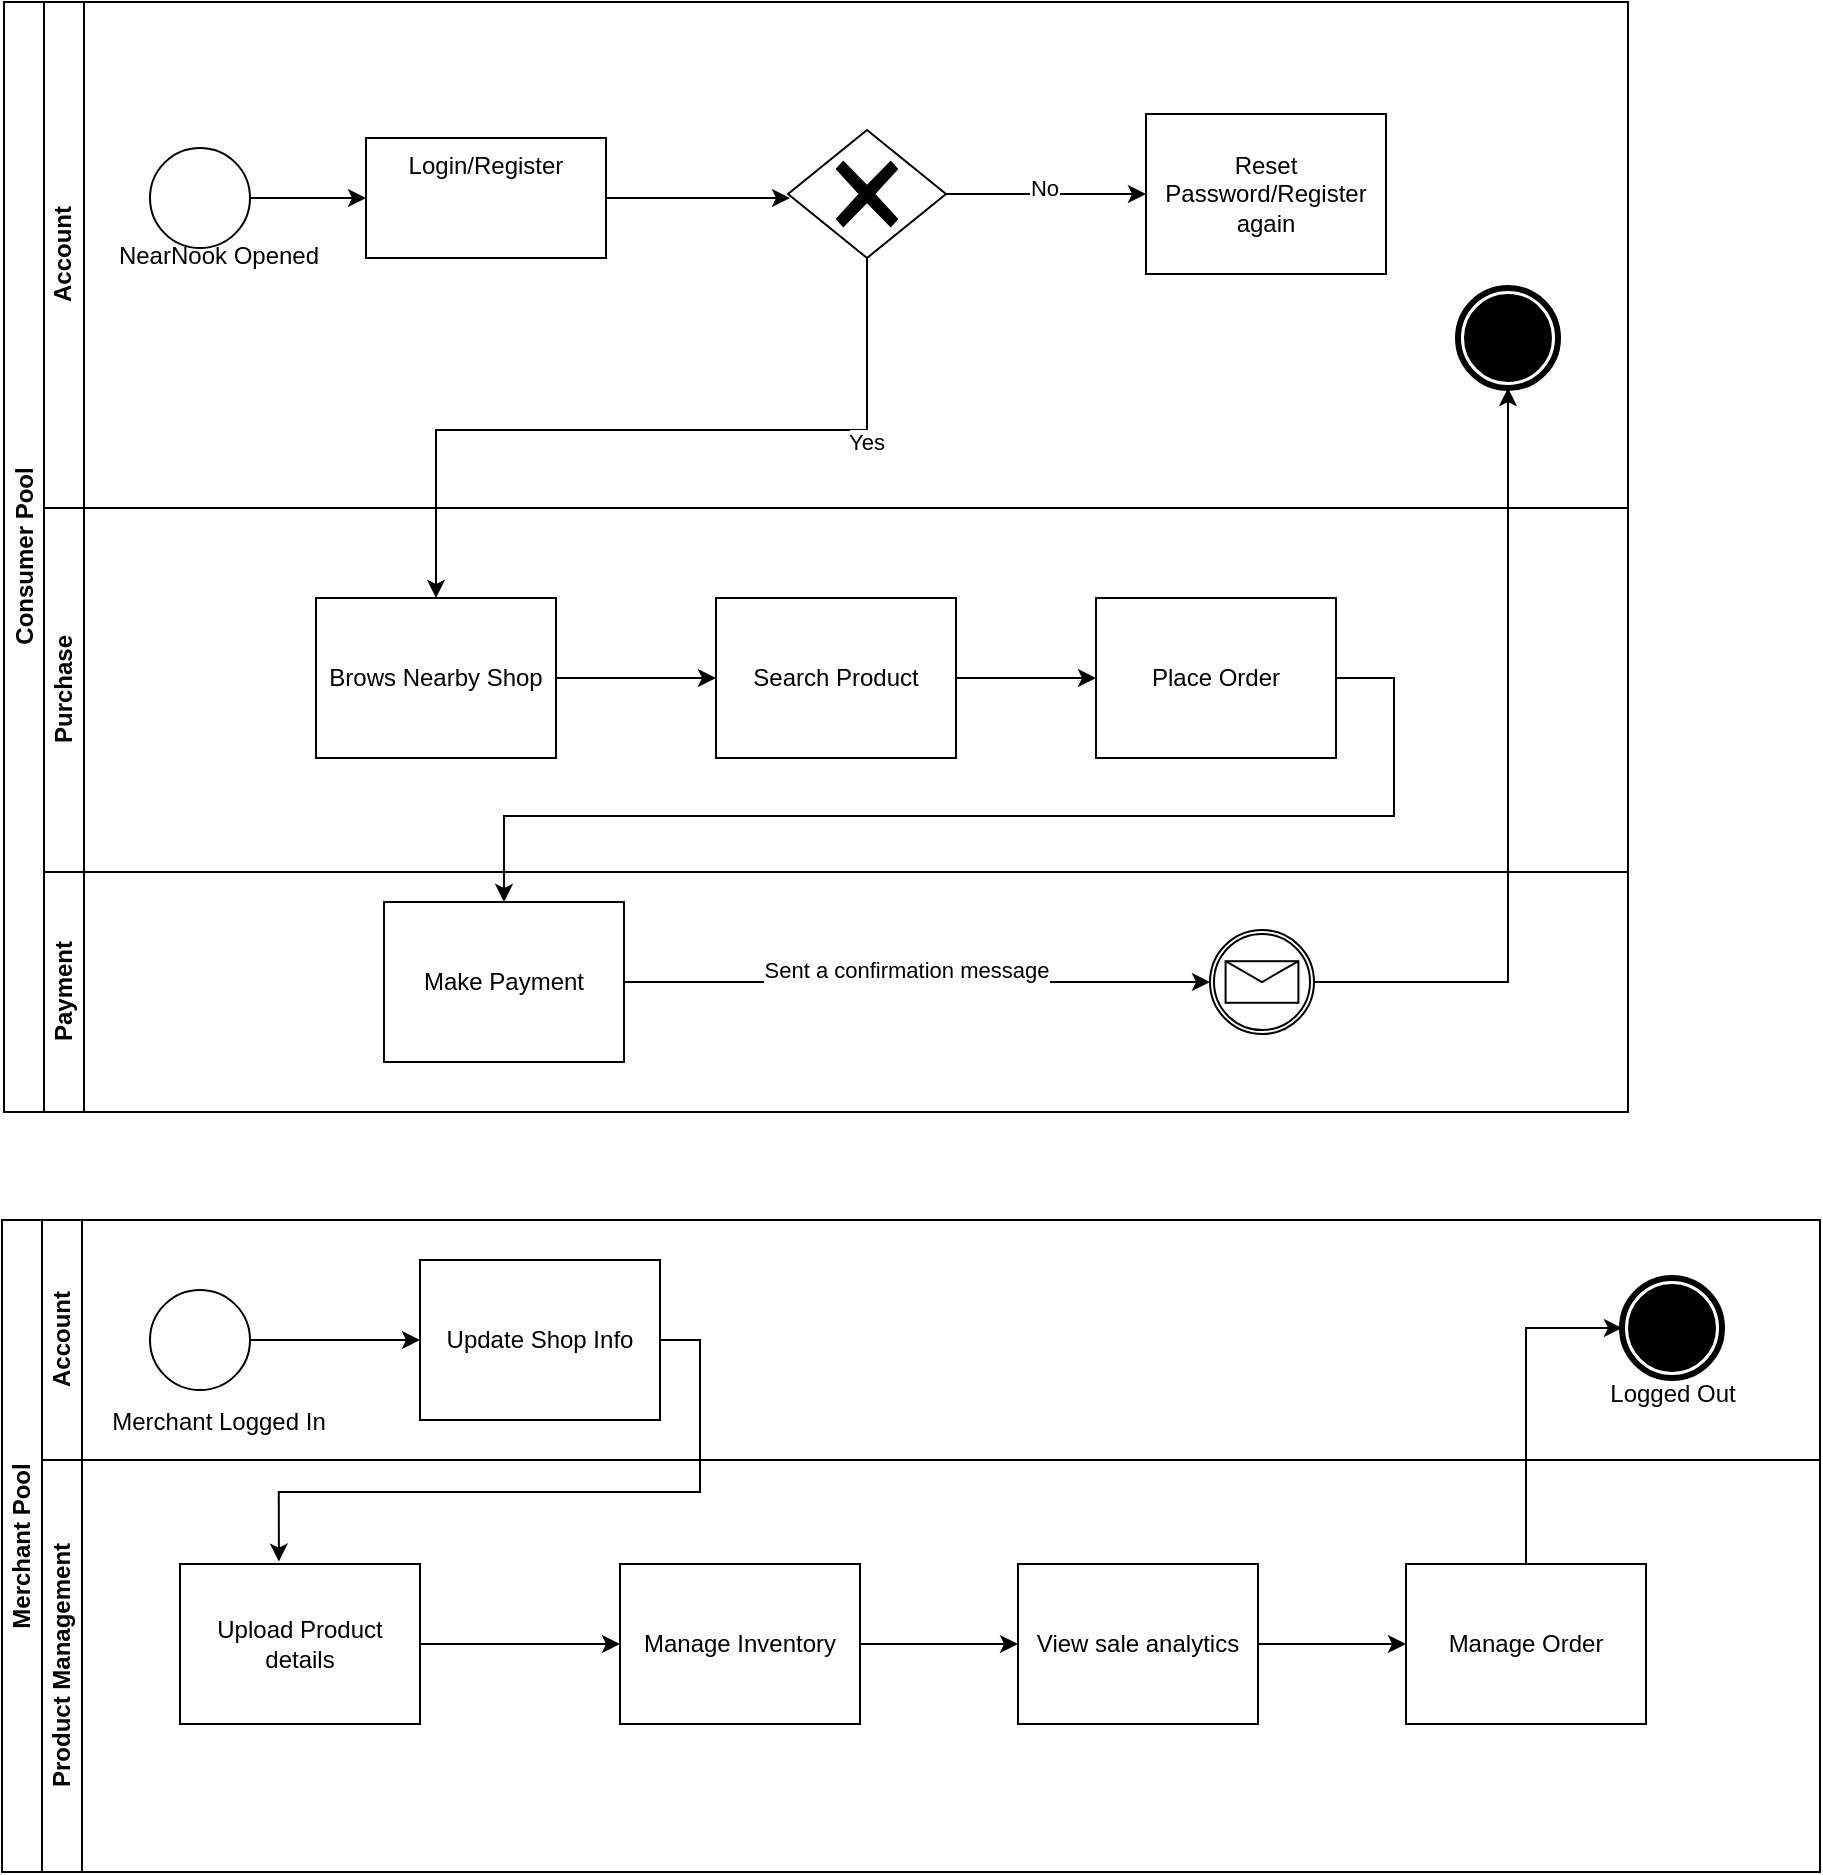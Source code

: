 <mxfile version="26.0.11" pages="2">
  <diagram name="Page-1" id="ad8XgFdL1To_wGdWB6Hv">
    <mxGraphModel dx="1050" dy="593" grid="0" gridSize="10" guides="1" tooltips="1" connect="1" arrows="1" fold="1" page="1" pageScale="1" pageWidth="1600" pageHeight="900" math="0" shadow="0">
      <root>
        <mxCell id="0" />
        <mxCell id="1" parent="0" />
        <mxCell id="-mbLjxKK50Jv_8rm8sOr-2" value="Consumer Pool" style="swimlane;html=1;childLayout=stackLayout;resizeParent=1;resizeParentMax=0;horizontal=0;startSize=20;horizontalStack=0;whiteSpace=wrap;" vertex="1" parent="1">
          <mxGeometry x="39" y="9" width="812" height="555" as="geometry" />
        </mxCell>
        <mxCell id="-mbLjxKK50Jv_8rm8sOr-3" value="Account" style="swimlane;html=1;startSize=20;horizontal=0;" vertex="1" parent="-mbLjxKK50Jv_8rm8sOr-2">
          <mxGeometry x="20" width="792" height="253" as="geometry" />
        </mxCell>
        <mxCell id="-mbLjxKK50Jv_8rm8sOr-17" value="" style="edgeStyle=orthogonalEdgeStyle;rounded=0;orthogonalLoop=1;jettySize=auto;html=1;" edge="1" parent="-mbLjxKK50Jv_8rm8sOr-3" source="-mbLjxKK50Jv_8rm8sOr-14" target="-mbLjxKK50Jv_8rm8sOr-16">
          <mxGeometry relative="1" as="geometry" />
        </mxCell>
        <mxCell id="-mbLjxKK50Jv_8rm8sOr-14" value="" style="points=[[0.145,0.145,0],[0.5,0,0],[0.855,0.145,0],[1,0.5,0],[0.855,0.855,0],[0.5,1,0],[0.145,0.855,0],[0,0.5,0]];shape=mxgraph.bpmn.event;html=1;verticalLabelPosition=bottom;labelBackgroundColor=#ffffff;verticalAlign=top;align=center;perimeter=ellipsePerimeter;outlineConnect=0;aspect=fixed;outline=standard;symbol=general;" vertex="1" parent="-mbLjxKK50Jv_8rm8sOr-3">
          <mxGeometry x="53" y="73" width="50" height="50" as="geometry" />
        </mxCell>
        <mxCell id="-mbLjxKK50Jv_8rm8sOr-19" value="" style="edgeStyle=orthogonalEdgeStyle;rounded=0;orthogonalLoop=1;jettySize=auto;html=1;" edge="1" parent="-mbLjxKK50Jv_8rm8sOr-3" source="-mbLjxKK50Jv_8rm8sOr-16">
          <mxGeometry relative="1" as="geometry">
            <mxPoint x="373" y="98" as="targetPoint" />
          </mxGeometry>
        </mxCell>
        <mxCell id="-mbLjxKK50Jv_8rm8sOr-16" value="Login/Register" style="whiteSpace=wrap;html=1;verticalAlign=top;labelBackgroundColor=#ffffff;" vertex="1" parent="-mbLjxKK50Jv_8rm8sOr-3">
          <mxGeometry x="161" y="68" width="120" height="60" as="geometry" />
        </mxCell>
        <mxCell id="-mbLjxKK50Jv_8rm8sOr-20" value="" style="points=[[0.25,0.25,0],[0.5,0,0],[0.75,0.25,0],[1,0.5,0],[0.75,0.75,0],[0.5,1,0],[0.25,0.75,0],[0,0.5,0]];shape=mxgraph.bpmn.gateway2;html=1;verticalLabelPosition=bottom;labelBackgroundColor=#ffffff;verticalAlign=top;align=center;perimeter=rhombusPerimeter;outlineConnect=0;outline=none;symbol=none;gwType=exclusive;" vertex="1" parent="-mbLjxKK50Jv_8rm8sOr-3">
          <mxGeometry x="372" y="64" width="79" height="64" as="geometry" />
        </mxCell>
        <mxCell id="-mbLjxKK50Jv_8rm8sOr-15" value="NearNook Opened" style="text;html=1;align=center;verticalAlign=middle;resizable=0;points=[];autosize=1;strokeColor=none;fillColor=none;" vertex="1" parent="-mbLjxKK50Jv_8rm8sOr-3">
          <mxGeometry x="28" y="113.5" width="118" height="26" as="geometry" />
        </mxCell>
        <mxCell id="-mbLjxKK50Jv_8rm8sOr-28" value="Reset Password/Register again" style="points=[[0.25,0,0],[0.5,0,0],[0.75,0,0],[1,0.25,0],[1,0.5,0],[1,0.75,0],[0.75,1,0],[0.5,1,0],[0.25,1,0],[0,0.75,0],[0,0.5,0],[0,0.25,0]];shape=mxgraph.bpmn.task2;whiteSpace=wrap;rectStyle=rounded;size=10;html=1;container=1;expand=0;collapsible=0;taskMarker=abstract;" vertex="1" parent="-mbLjxKK50Jv_8rm8sOr-3">
          <mxGeometry x="551" y="56" width="120" height="80" as="geometry" />
        </mxCell>
        <mxCell id="-mbLjxKK50Jv_8rm8sOr-25" style="edgeStyle=orthogonalEdgeStyle;rounded=0;orthogonalLoop=1;jettySize=auto;html=1;" edge="1" parent="-mbLjxKK50Jv_8rm8sOr-3" source="-mbLjxKK50Jv_8rm8sOr-20" target="-mbLjxKK50Jv_8rm8sOr-28">
          <mxGeometry relative="1" as="geometry">
            <mxPoint x="585" y="96" as="targetPoint" />
          </mxGeometry>
        </mxCell>
        <mxCell id="-mbLjxKK50Jv_8rm8sOr-26" value="No" style="edgeLabel;html=1;align=center;verticalAlign=middle;resizable=0;points=[];" vertex="1" connectable="0" parent="-mbLjxKK50Jv_8rm8sOr-25">
          <mxGeometry x="-0.018" y="3" relative="1" as="geometry">
            <mxPoint as="offset" />
          </mxGeometry>
        </mxCell>
        <mxCell id="-mbLjxKK50Jv_8rm8sOr-44" value="" style="points=[[0.145,0.145,0],[0.5,0,0],[0.855,0.145,0],[1,0.5,0],[0.855,0.855,0],[0.5,1,0],[0.145,0.855,0],[0,0.5,0]];shape=mxgraph.bpmn.event;html=1;verticalLabelPosition=bottom;labelBackgroundColor=#ffffff;verticalAlign=top;align=center;perimeter=ellipsePerimeter;outlineConnect=0;aspect=fixed;outline=end;symbol=terminate;" vertex="1" parent="-mbLjxKK50Jv_8rm8sOr-3">
          <mxGeometry x="707" y="143" width="50" height="50" as="geometry" />
        </mxCell>
        <mxCell id="-mbLjxKK50Jv_8rm8sOr-13" value="Purchase" style="swimlane;html=1;startSize=20;horizontal=0;" vertex="1" parent="-mbLjxKK50Jv_8rm8sOr-2">
          <mxGeometry x="20" y="253" width="792" height="182" as="geometry" />
        </mxCell>
        <mxCell id="-mbLjxKK50Jv_8rm8sOr-33" value="" style="edgeStyle=orthogonalEdgeStyle;rounded=0;orthogonalLoop=1;jettySize=auto;html=1;" edge="1" parent="-mbLjxKK50Jv_8rm8sOr-13" source="-mbLjxKK50Jv_8rm8sOr-31" target="-mbLjxKK50Jv_8rm8sOr-32">
          <mxGeometry relative="1" as="geometry" />
        </mxCell>
        <mxCell id="-mbLjxKK50Jv_8rm8sOr-31" value="Brows Nearby Shop" style="points=[[0.25,0,0],[0.5,0,0],[0.75,0,0],[1,0.25,0],[1,0.5,0],[1,0.75,0],[0.75,1,0],[0.5,1,0],[0.25,1,0],[0,0.75,0],[0,0.5,0],[0,0.25,0]];shape=mxgraph.bpmn.task2;whiteSpace=wrap;rectStyle=rounded;size=10;html=1;container=1;expand=0;collapsible=0;taskMarker=abstract;" vertex="1" parent="-mbLjxKK50Jv_8rm8sOr-13">
          <mxGeometry x="136" y="45" width="120" height="80" as="geometry" />
        </mxCell>
        <mxCell id="-mbLjxKK50Jv_8rm8sOr-32" value="Search Product" style="points=[[0.25,0,0],[0.5,0,0],[0.75,0,0],[1,0.25,0],[1,0.5,0],[1,0.75,0],[0.75,1,0],[0.5,1,0],[0.25,1,0],[0,0.75,0],[0,0.5,0],[0,0.25,0]];shape=mxgraph.bpmn.task2;whiteSpace=wrap;rectStyle=rounded;size=10;html=1;container=1;expand=0;collapsible=0;taskMarker=abstract;" vertex="1" parent="-mbLjxKK50Jv_8rm8sOr-13">
          <mxGeometry x="336" y="45" width="120" height="80" as="geometry" />
        </mxCell>
        <mxCell id="-mbLjxKK50Jv_8rm8sOr-37" value="" style="edgeStyle=orthogonalEdgeStyle;rounded=0;orthogonalLoop=1;jettySize=auto;html=1;" edge="1" parent="-mbLjxKK50Jv_8rm8sOr-13" source="-mbLjxKK50Jv_8rm8sOr-32" target="-mbLjxKK50Jv_8rm8sOr-36">
          <mxGeometry relative="1" as="geometry">
            <mxPoint x="515" y="347" as="sourcePoint" />
            <mxPoint x="728" y="350" as="targetPoint" />
          </mxGeometry>
        </mxCell>
        <mxCell id="-mbLjxKK50Jv_8rm8sOr-36" value="Place Order" style="points=[[0.25,0,0],[0.5,0,0],[0.75,0,0],[1,0.25,0],[1,0.5,0],[1,0.75,0],[0.75,1,0],[0.5,1,0],[0.25,1,0],[0,0.75,0],[0,0.5,0],[0,0.25,0]];shape=mxgraph.bpmn.task2;whiteSpace=wrap;rectStyle=rounded;size=10;html=1;container=1;expand=0;collapsible=0;taskMarker=abstract;" vertex="1" parent="-mbLjxKK50Jv_8rm8sOr-13">
          <mxGeometry x="526" y="45" width="120" height="80" as="geometry" />
        </mxCell>
        <mxCell id="-mbLjxKK50Jv_8rm8sOr-4" value="Payment" style="swimlane;html=1;startSize=20;horizontal=0;" vertex="1" parent="-mbLjxKK50Jv_8rm8sOr-2">
          <mxGeometry x="20" y="435" width="792" height="120" as="geometry" />
        </mxCell>
        <mxCell id="-mbLjxKK50Jv_8rm8sOr-38" value="Make Payment" style="points=[[0.25,0,0],[0.5,0,0],[0.75,0,0],[1,0.25,0],[1,0.5,0],[1,0.75,0],[0.75,1,0],[0.5,1,0],[0.25,1,0],[0,0.75,0],[0,0.5,0],[0,0.25,0]];shape=mxgraph.bpmn.task2;whiteSpace=wrap;rectStyle=rounded;size=10;html=1;container=1;expand=0;collapsible=0;taskMarker=abstract;" vertex="1" parent="-mbLjxKK50Jv_8rm8sOr-4">
          <mxGeometry x="170" y="15" width="120" height="80" as="geometry" />
        </mxCell>
        <mxCell id="-mbLjxKK50Jv_8rm8sOr-39" value="" style="points=[[0.145,0.145,0],[0.5,0,0],[0.855,0.145,0],[1,0.5,0],[0.855,0.855,0],[0.5,1,0],[0.145,0.855,0],[0,0.5,0]];shape=mxgraph.bpmn.event;html=1;verticalLabelPosition=bottom;labelBackgroundColor=#ffffff;verticalAlign=top;align=center;perimeter=ellipsePerimeter;outlineConnect=0;aspect=fixed;outline=catching;symbol=message;" vertex="1" parent="-mbLjxKK50Jv_8rm8sOr-4">
          <mxGeometry x="583" y="29" width="52" height="52" as="geometry" />
        </mxCell>
        <mxCell id="-mbLjxKK50Jv_8rm8sOr-40" style="edgeStyle=orthogonalEdgeStyle;rounded=0;orthogonalLoop=1;jettySize=auto;html=1;entryX=0;entryY=0.5;entryDx=0;entryDy=0;entryPerimeter=0;" edge="1" parent="-mbLjxKK50Jv_8rm8sOr-4" source="-mbLjxKK50Jv_8rm8sOr-38" target="-mbLjxKK50Jv_8rm8sOr-39">
          <mxGeometry relative="1" as="geometry" />
        </mxCell>
        <mxCell id="-mbLjxKK50Jv_8rm8sOr-41" value="Sent a confirmation message" style="edgeLabel;html=1;align=center;verticalAlign=middle;resizable=0;points=[];" vertex="1" connectable="0" parent="-mbLjxKK50Jv_8rm8sOr-40">
          <mxGeometry x="-0.04" y="6" relative="1" as="geometry">
            <mxPoint as="offset" />
          </mxGeometry>
        </mxCell>
        <mxCell id="-mbLjxKK50Jv_8rm8sOr-29" style="edgeStyle=orthogonalEdgeStyle;rounded=0;orthogonalLoop=1;jettySize=auto;html=1;entryX=0.5;entryY=0;entryDx=0;entryDy=0;entryPerimeter=0;" edge="1" parent="-mbLjxKK50Jv_8rm8sOr-2" source="-mbLjxKK50Jv_8rm8sOr-20" target="-mbLjxKK50Jv_8rm8sOr-31">
          <mxGeometry relative="1" as="geometry">
            <mxPoint x="391" y="211" as="targetPoint" />
            <Array as="points">
              <mxPoint x="431" y="214" />
              <mxPoint x="216" y="214" />
            </Array>
          </mxGeometry>
        </mxCell>
        <mxCell id="-mbLjxKK50Jv_8rm8sOr-30" value="Yes" style="edgeLabel;html=1;align=center;verticalAlign=middle;resizable=0;points=[];" vertex="1" connectable="0" parent="-mbLjxKK50Jv_8rm8sOr-29">
          <mxGeometry x="-0.549" y="5" relative="1" as="geometry">
            <mxPoint y="1" as="offset" />
          </mxGeometry>
        </mxCell>
        <mxCell id="-mbLjxKK50Jv_8rm8sOr-35" value="" style="edgeStyle=orthogonalEdgeStyle;rounded=0;orthogonalLoop=1;jettySize=auto;html=1;entryX=0.5;entryY=0;entryDx=0;entryDy=0;entryPerimeter=0;" edge="1" parent="-mbLjxKK50Jv_8rm8sOr-2" source="-mbLjxKK50Jv_8rm8sOr-36" target="-mbLjxKK50Jv_8rm8sOr-38">
          <mxGeometry relative="1" as="geometry">
            <mxPoint x="705" y="338" as="targetPoint" />
            <Array as="points">
              <mxPoint x="695" y="338" />
              <mxPoint x="695" y="407" />
              <mxPoint x="250" y="407" />
            </Array>
          </mxGeometry>
        </mxCell>
        <mxCell id="-mbLjxKK50Jv_8rm8sOr-43" style="edgeStyle=orthogonalEdgeStyle;rounded=0;orthogonalLoop=1;jettySize=auto;html=1;" edge="1" parent="-mbLjxKK50Jv_8rm8sOr-2" source="-mbLjxKK50Jv_8rm8sOr-39" target="-mbLjxKK50Jv_8rm8sOr-44">
          <mxGeometry relative="1" as="geometry">
            <mxPoint x="733" y="155" as="targetPoint" />
          </mxGeometry>
        </mxCell>
        <mxCell id="-mbLjxKK50Jv_8rm8sOr-45" value="Merchant Pool" style="swimlane;html=1;childLayout=stackLayout;resizeParent=1;resizeParentMax=0;horizontal=0;startSize=20;horizontalStack=0;whiteSpace=wrap;" vertex="1" parent="1">
          <mxGeometry x="38" y="618" width="909" height="326" as="geometry" />
        </mxCell>
        <mxCell id="-mbLjxKK50Jv_8rm8sOr-46" value="Account" style="swimlane;html=1;startSize=20;horizontal=0;" vertex="1" parent="-mbLjxKK50Jv_8rm8sOr-45">
          <mxGeometry x="20" width="889" height="120" as="geometry" />
        </mxCell>
        <mxCell id="-mbLjxKK50Jv_8rm8sOr-49" value="" style="points=[[0.145,0.145,0],[0.5,0,0],[0.855,0.145,0],[1,0.5,0],[0.855,0.855,0],[0.5,1,0],[0.145,0.855,0],[0,0.5,0]];shape=mxgraph.bpmn.event;html=1;verticalLabelPosition=bottom;labelBackgroundColor=#ffffff;verticalAlign=top;align=center;perimeter=ellipsePerimeter;outlineConnect=0;aspect=fixed;outline=standard;symbol=general;" vertex="1" parent="-mbLjxKK50Jv_8rm8sOr-46">
          <mxGeometry x="54" y="35" width="50" height="50" as="geometry" />
        </mxCell>
        <mxCell id="-mbLjxKK50Jv_8rm8sOr-50" value="Merchant Logged In" style="text;html=1;align=center;verticalAlign=middle;resizable=0;points=[];autosize=1;strokeColor=none;fillColor=none;" vertex="1" parent="-mbLjxKK50Jv_8rm8sOr-46">
          <mxGeometry x="25.5" y="88" width="125" height="26" as="geometry" />
        </mxCell>
        <mxCell id="-mbLjxKK50Jv_8rm8sOr-52" value="Update Shop Info" style="points=[[0.25,0,0],[0.5,0,0],[0.75,0,0],[1,0.25,0],[1,0.5,0],[1,0.75,0],[0.75,1,0],[0.5,1,0],[0.25,1,0],[0,0.75,0],[0,0.5,0],[0,0.25,0]];shape=mxgraph.bpmn.task2;whiteSpace=wrap;rectStyle=rounded;size=10;html=1;container=1;expand=0;collapsible=0;taskMarker=abstract;" vertex="1" parent="-mbLjxKK50Jv_8rm8sOr-46">
          <mxGeometry x="189" y="20" width="120" height="80" as="geometry" />
        </mxCell>
        <mxCell id="-mbLjxKK50Jv_8rm8sOr-51" value="" style="edgeStyle=orthogonalEdgeStyle;rounded=0;orthogonalLoop=1;jettySize=auto;html=1;" edge="1" parent="-mbLjxKK50Jv_8rm8sOr-46" source="-mbLjxKK50Jv_8rm8sOr-49" target="-mbLjxKK50Jv_8rm8sOr-52">
          <mxGeometry relative="1" as="geometry">
            <mxPoint x="233" y="63" as="targetPoint" />
          </mxGeometry>
        </mxCell>
        <mxCell id="-mbLjxKK50Jv_8rm8sOr-53" value="" style="points=[[0.145,0.145,0],[0.5,0,0],[0.855,0.145,0],[1,0.5,0],[0.855,0.855,0],[0.5,1,0],[0.145,0.855,0],[0,0.5,0]];shape=mxgraph.bpmn.event;html=1;verticalLabelPosition=bottom;labelBackgroundColor=#ffffff;verticalAlign=top;align=center;perimeter=ellipsePerimeter;outlineConnect=0;aspect=fixed;outline=end;symbol=terminate;" vertex="1" parent="-mbLjxKK50Jv_8rm8sOr-46">
          <mxGeometry x="790" y="29" width="50" height="50" as="geometry" />
        </mxCell>
        <mxCell id="-mbLjxKK50Jv_8rm8sOr-55" value="Logged Out" style="text;html=1;align=center;verticalAlign=middle;resizable=0;points=[];autosize=1;strokeColor=none;fillColor=none;" vertex="1" parent="-mbLjxKK50Jv_8rm8sOr-46">
          <mxGeometry x="774.5" y="74" width="81" height="26" as="geometry" />
        </mxCell>
        <mxCell id="-mbLjxKK50Jv_8rm8sOr-47" value="Product Management" style="swimlane;html=1;startSize=20;horizontal=0;" vertex="1" parent="-mbLjxKK50Jv_8rm8sOr-45">
          <mxGeometry x="20" y="120" width="889" height="206" as="geometry" />
        </mxCell>
        <mxCell id="-mbLjxKK50Jv_8rm8sOr-58" value="" style="edgeStyle=orthogonalEdgeStyle;rounded=0;orthogonalLoop=1;jettySize=auto;html=1;" edge="1" parent="-mbLjxKK50Jv_8rm8sOr-47" source="-mbLjxKK50Jv_8rm8sOr-56" target="-mbLjxKK50Jv_8rm8sOr-57">
          <mxGeometry relative="1" as="geometry" />
        </mxCell>
        <mxCell id="-mbLjxKK50Jv_8rm8sOr-56" value="Upload Product details" style="points=[[0.25,0,0],[0.5,0,0],[0.75,0,0],[1,0.25,0],[1,0.5,0],[1,0.75,0],[0.75,1,0],[0.5,1,0],[0.25,1,0],[0,0.75,0],[0,0.5,0],[0,0.25,0]];shape=mxgraph.bpmn.task2;whiteSpace=wrap;rectStyle=rounded;size=10;html=1;container=1;expand=0;collapsible=0;taskMarker=abstract;" vertex="1" parent="-mbLjxKK50Jv_8rm8sOr-47">
          <mxGeometry x="69" y="52" width="120" height="80" as="geometry" />
        </mxCell>
        <mxCell id="-mbLjxKK50Jv_8rm8sOr-60" value="" style="edgeStyle=orthogonalEdgeStyle;rounded=0;orthogonalLoop=1;jettySize=auto;html=1;" edge="1" parent="-mbLjxKK50Jv_8rm8sOr-47" source="-mbLjxKK50Jv_8rm8sOr-57" target="-mbLjxKK50Jv_8rm8sOr-59">
          <mxGeometry relative="1" as="geometry" />
        </mxCell>
        <mxCell id="-mbLjxKK50Jv_8rm8sOr-57" value="Manage Inventory" style="points=[[0.25,0,0],[0.5,0,0],[0.75,0,0],[1,0.25,0],[1,0.5,0],[1,0.75,0],[0.75,1,0],[0.5,1,0],[0.25,1,0],[0,0.75,0],[0,0.5,0],[0,0.25,0]];shape=mxgraph.bpmn.task2;whiteSpace=wrap;rectStyle=rounded;size=10;html=1;container=1;expand=0;collapsible=0;taskMarker=abstract;" vertex="1" parent="-mbLjxKK50Jv_8rm8sOr-47">
          <mxGeometry x="289" y="52" width="120" height="80" as="geometry" />
        </mxCell>
        <mxCell id="JaZ0M0gi5FkmwrgGjHHi-160" value="" style="edgeStyle=orthogonalEdgeStyle;rounded=0;orthogonalLoop=1;jettySize=auto;html=1;" edge="1" parent="-mbLjxKK50Jv_8rm8sOr-47" source="-mbLjxKK50Jv_8rm8sOr-59" target="JaZ0M0gi5FkmwrgGjHHi-159">
          <mxGeometry relative="1" as="geometry" />
        </mxCell>
        <mxCell id="-mbLjxKK50Jv_8rm8sOr-59" value="View sale analytics" style="points=[[0.25,0,0],[0.5,0,0],[0.75,0,0],[1,0.25,0],[1,0.5,0],[1,0.75,0],[0.75,1,0],[0.5,1,0],[0.25,1,0],[0,0.75,0],[0,0.5,0],[0,0.25,0]];shape=mxgraph.bpmn.task2;whiteSpace=wrap;rectStyle=rounded;size=10;html=1;container=1;expand=0;collapsible=0;taskMarker=abstract;" vertex="1" parent="-mbLjxKK50Jv_8rm8sOr-47">
          <mxGeometry x="488" y="52" width="120" height="80" as="geometry" />
        </mxCell>
        <mxCell id="JaZ0M0gi5FkmwrgGjHHi-159" value="Manage Order" style="points=[[0.25,0,0],[0.5,0,0],[0.75,0,0],[1,0.25,0],[1,0.5,0],[1,0.75,0],[0.75,1,0],[0.5,1,0],[0.25,1,0],[0,0.75,0],[0,0.5,0],[0,0.25,0]];shape=mxgraph.bpmn.task2;whiteSpace=wrap;rectStyle=rounded;size=10;html=1;container=1;expand=0;collapsible=0;taskMarker=abstract;" vertex="1" parent="-mbLjxKK50Jv_8rm8sOr-47">
          <mxGeometry x="682" y="52" width="120" height="80" as="geometry" />
        </mxCell>
        <mxCell id="JaZ0M0gi5FkmwrgGjHHi-161" style="edgeStyle=orthogonalEdgeStyle;rounded=0;orthogonalLoop=1;jettySize=auto;html=1;exitX=1;exitY=0.5;exitDx=0;exitDy=0;exitPerimeter=0;entryX=0.412;entryY=-0.015;entryDx=0;entryDy=0;entryPerimeter=0;" edge="1" parent="-mbLjxKK50Jv_8rm8sOr-45" source="-mbLjxKK50Jv_8rm8sOr-52" target="-mbLjxKK50Jv_8rm8sOr-56">
          <mxGeometry relative="1" as="geometry" />
        </mxCell>
        <mxCell id="JaZ0M0gi5FkmwrgGjHHi-162" style="edgeStyle=orthogonalEdgeStyle;rounded=0;orthogonalLoop=1;jettySize=auto;html=1;entryX=0;entryY=0.5;entryDx=0;entryDy=0;entryPerimeter=0;" edge="1" parent="-mbLjxKK50Jv_8rm8sOr-45" source="JaZ0M0gi5FkmwrgGjHHi-159" target="-mbLjxKK50Jv_8rm8sOr-53">
          <mxGeometry relative="1" as="geometry">
            <mxPoint x="798" y="60" as="targetPoint" />
          </mxGeometry>
        </mxCell>
      </root>
    </mxGraphModel>
  </diagram>
  <diagram id="1Phenjcu86SNf7KlGUL4" name="Page-2">
    <mxGraphModel grid="0" page="1" gridSize="10" guides="1" tooltips="1" connect="1" arrows="1" fold="1" pageScale="1" pageWidth="850" pageHeight="1100" math="0" shadow="0">
      <root>
        <mxCell id="0" />
        <mxCell id="1" parent="0" />
      </root>
    </mxGraphModel>
  </diagram>
</mxfile>
